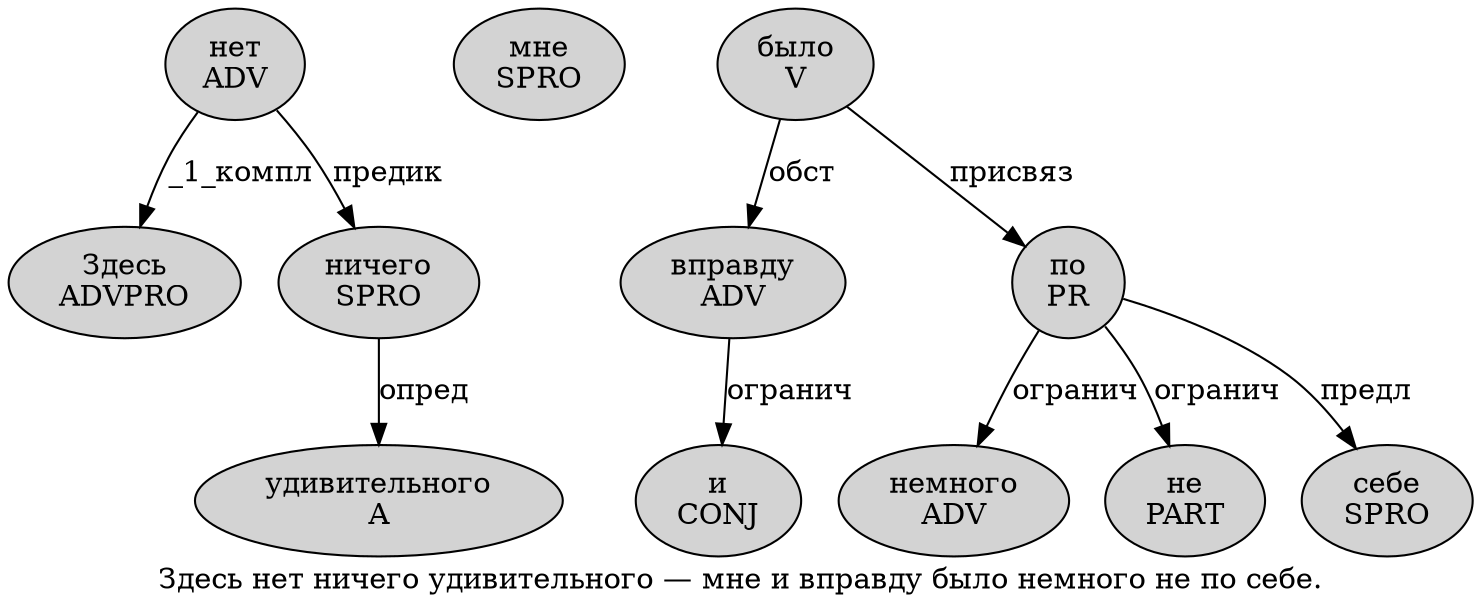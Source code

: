 digraph SENTENCE_3151 {
	graph [label="Здесь нет ничего удивительного — мне и вправду было немного не по себе."]
	node [style=filled]
		0 [label="Здесь
ADVPRO" color="" fillcolor=lightgray penwidth=1 shape=ellipse]
		1 [label="нет
ADV" color="" fillcolor=lightgray penwidth=1 shape=ellipse]
		2 [label="ничего
SPRO" color="" fillcolor=lightgray penwidth=1 shape=ellipse]
		3 [label="удивительного
A" color="" fillcolor=lightgray penwidth=1 shape=ellipse]
		5 [label="мне
SPRO" color="" fillcolor=lightgray penwidth=1 shape=ellipse]
		6 [label="и
CONJ" color="" fillcolor=lightgray penwidth=1 shape=ellipse]
		7 [label="вправду
ADV" color="" fillcolor=lightgray penwidth=1 shape=ellipse]
		8 [label="было
V" color="" fillcolor=lightgray penwidth=1 shape=ellipse]
		9 [label="немного
ADV" color="" fillcolor=lightgray penwidth=1 shape=ellipse]
		10 [label="не
PART" color="" fillcolor=lightgray penwidth=1 shape=ellipse]
		11 [label="по
PR" color="" fillcolor=lightgray penwidth=1 shape=ellipse]
		12 [label="себе
SPRO" color="" fillcolor=lightgray penwidth=1 shape=ellipse]
			7 -> 6 [label="огранич"]
			11 -> 9 [label="огранич"]
			11 -> 10 [label="огранич"]
			11 -> 12 [label="предл"]
			2 -> 3 [label="опред"]
			8 -> 7 [label="обст"]
			8 -> 11 [label="присвяз"]
			1 -> 0 [label="_1_компл"]
			1 -> 2 [label="предик"]
}